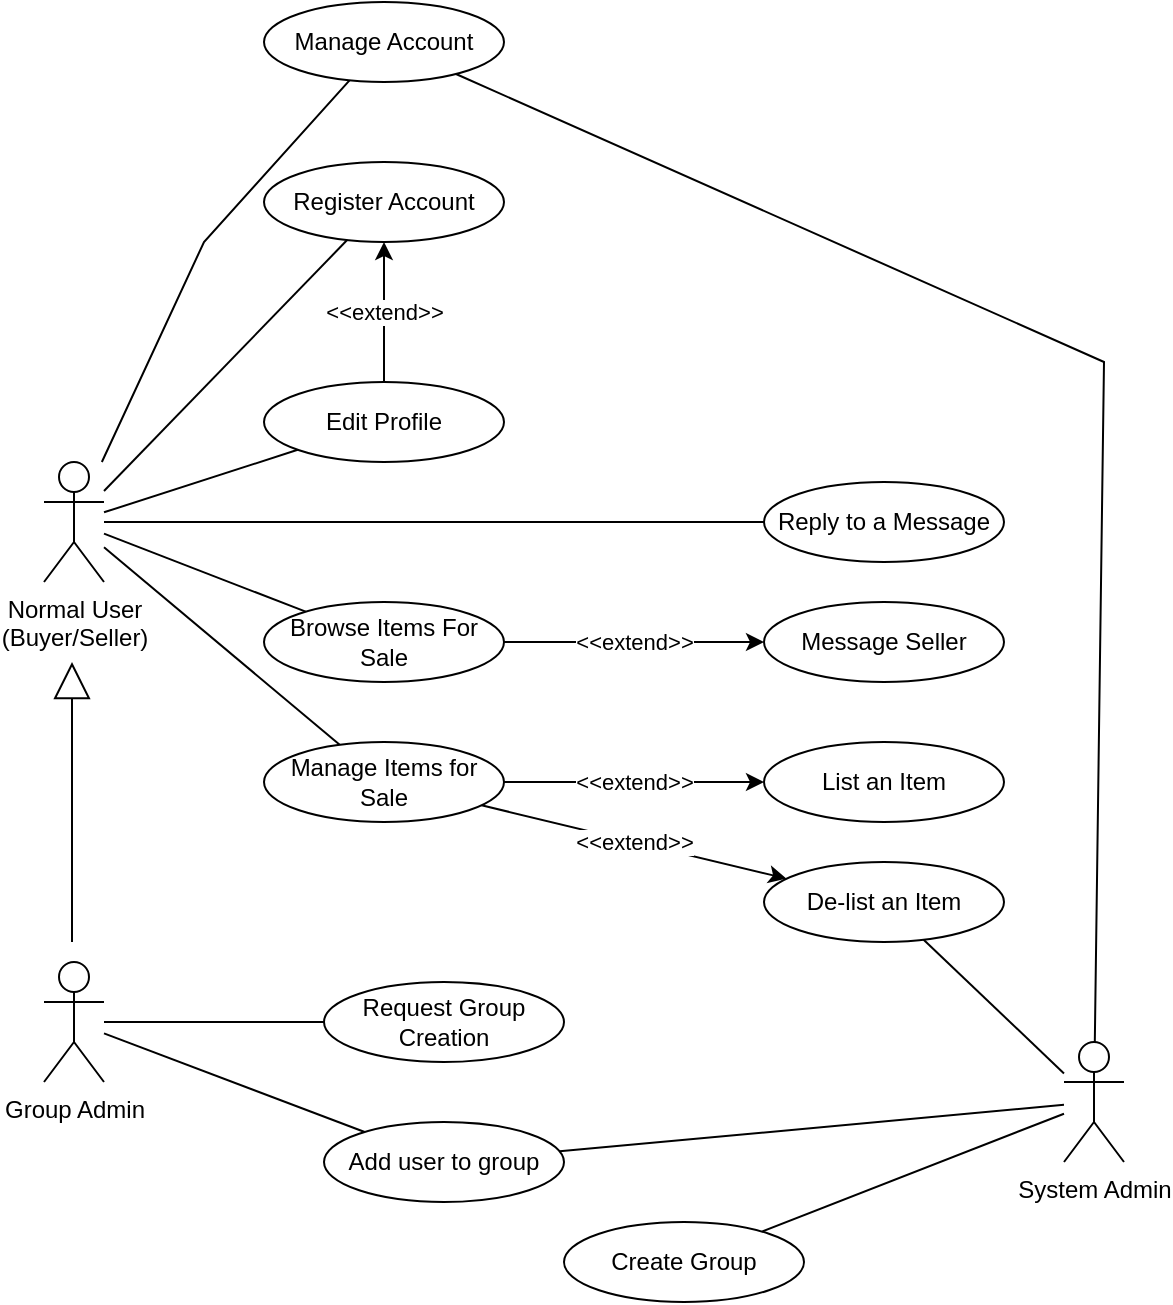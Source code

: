 <mxfile version="22.0.3" type="device">
  <diagram name="Page-1" id="7VMl0kFuAjZcLwSX5T4Z">
    <mxGraphModel dx="1687" dy="1040" grid="1" gridSize="10" guides="1" tooltips="1" connect="1" arrows="1" fold="1" page="1" pageScale="1" pageWidth="850" pageHeight="1100" math="0" shadow="0">
      <root>
        <mxCell id="0" />
        <mxCell id="1" parent="0" />
        <mxCell id="mftugDNYEcWoe63v2izD-27" style="edgeStyle=none;shape=connector;rounded=0;orthogonalLoop=1;jettySize=auto;html=1;labelBackgroundColor=default;strokeColor=default;align=center;verticalAlign=middle;fontFamily=Helvetica;fontSize=11;fontColor=default;startArrow=none;startFill=0;endArrow=none;endFill=0;" edge="1" parent="1" source="mftugDNYEcWoe63v2izD-1" target="mftugDNYEcWoe63v2izD-10">
          <mxGeometry relative="1" as="geometry" />
        </mxCell>
        <mxCell id="mftugDNYEcWoe63v2izD-28" style="edgeStyle=none;shape=connector;rounded=0;orthogonalLoop=1;jettySize=auto;html=1;labelBackgroundColor=default;strokeColor=default;align=center;verticalAlign=middle;fontFamily=Helvetica;fontSize=11;fontColor=default;startArrow=none;startFill=0;endArrow=none;endFill=0;" edge="1" parent="1" source="mftugDNYEcWoe63v2izD-1" target="mftugDNYEcWoe63v2izD-12">
          <mxGeometry relative="1" as="geometry">
            <Array as="points">
              <mxPoint x="130" y="200" />
            </Array>
          </mxGeometry>
        </mxCell>
        <mxCell id="mftugDNYEcWoe63v2izD-29" style="edgeStyle=none;shape=connector;rounded=0;orthogonalLoop=1;jettySize=auto;html=1;labelBackgroundColor=default;strokeColor=default;align=center;verticalAlign=middle;fontFamily=Helvetica;fontSize=11;fontColor=default;startArrow=none;startFill=0;endArrow=none;endFill=0;" edge="1" parent="1" source="mftugDNYEcWoe63v2izD-1" target="mftugDNYEcWoe63v2izD-11">
          <mxGeometry relative="1" as="geometry" />
        </mxCell>
        <mxCell id="mftugDNYEcWoe63v2izD-30" style="edgeStyle=none;shape=connector;rounded=0;orthogonalLoop=1;jettySize=auto;html=1;labelBackgroundColor=default;strokeColor=default;align=center;verticalAlign=middle;fontFamily=Helvetica;fontSize=11;fontColor=default;startArrow=none;startFill=0;endArrow=none;endFill=0;" edge="1" parent="1" source="mftugDNYEcWoe63v2izD-1" target="mftugDNYEcWoe63v2izD-22">
          <mxGeometry relative="1" as="geometry" />
        </mxCell>
        <mxCell id="mftugDNYEcWoe63v2izD-36" style="edgeStyle=none;shape=connector;rounded=0;orthogonalLoop=1;jettySize=auto;html=1;labelBackgroundColor=default;strokeColor=default;align=center;verticalAlign=middle;fontFamily=Helvetica;fontSize=11;fontColor=default;startArrow=none;startFill=0;endArrow=none;endFill=0;" edge="1" parent="1" source="mftugDNYEcWoe63v2izD-1" target="mftugDNYEcWoe63v2izD-34">
          <mxGeometry relative="1" as="geometry" />
        </mxCell>
        <mxCell id="mftugDNYEcWoe63v2izD-1" value="Normal User&lt;br&gt;(Buyer/Seller)" style="shape=umlActor;verticalLabelPosition=bottom;verticalAlign=top;html=1;" vertex="1" parent="1">
          <mxGeometry x="50" y="310" width="30" height="60" as="geometry" />
        </mxCell>
        <mxCell id="mftugDNYEcWoe63v2izD-40" style="edgeStyle=none;shape=connector;rounded=0;orthogonalLoop=1;jettySize=auto;html=1;labelBackgroundColor=default;strokeColor=default;align=center;verticalAlign=middle;fontFamily=Helvetica;fontSize=11;fontColor=default;startArrow=none;startFill=0;endArrow=none;endFill=0;" edge="1" parent="1" source="mftugDNYEcWoe63v2izD-4" target="mftugDNYEcWoe63v2izD-31">
          <mxGeometry relative="1" as="geometry" />
        </mxCell>
        <mxCell id="mftugDNYEcWoe63v2izD-43" style="edgeStyle=none;shape=connector;rounded=0;orthogonalLoop=1;jettySize=auto;html=1;labelBackgroundColor=default;strokeColor=default;align=center;verticalAlign=middle;fontFamily=Helvetica;fontSize=11;fontColor=default;startArrow=none;startFill=0;endArrow=none;endFill=0;" edge="1" parent="1" source="mftugDNYEcWoe63v2izD-4" target="mftugDNYEcWoe63v2izD-42">
          <mxGeometry relative="1" as="geometry" />
        </mxCell>
        <mxCell id="mftugDNYEcWoe63v2izD-4" value="Group Admin" style="shape=umlActor;verticalLabelPosition=bottom;verticalAlign=top;html=1;" vertex="1" parent="1">
          <mxGeometry x="50" y="560" width="30" height="60" as="geometry" />
        </mxCell>
        <mxCell id="mftugDNYEcWoe63v2izD-41" style="edgeStyle=none;shape=connector;rounded=0;orthogonalLoop=1;jettySize=auto;html=1;labelBackgroundColor=default;strokeColor=default;align=center;verticalAlign=middle;fontFamily=Helvetica;fontSize=11;fontColor=default;startArrow=none;startFill=0;endArrow=none;endFill=0;" edge="1" parent="1" source="mftugDNYEcWoe63v2izD-5" target="mftugDNYEcWoe63v2izD-32">
          <mxGeometry relative="1" as="geometry" />
        </mxCell>
        <mxCell id="mftugDNYEcWoe63v2izD-44" style="edgeStyle=none;shape=connector;rounded=0;orthogonalLoop=1;jettySize=auto;html=1;labelBackgroundColor=default;strokeColor=default;align=center;verticalAlign=middle;fontFamily=Helvetica;fontSize=11;fontColor=default;startArrow=none;startFill=0;endArrow=none;endFill=0;" edge="1" parent="1" source="mftugDNYEcWoe63v2izD-5" target="mftugDNYEcWoe63v2izD-42">
          <mxGeometry relative="1" as="geometry" />
        </mxCell>
        <mxCell id="mftugDNYEcWoe63v2izD-45" style="edgeStyle=none;shape=connector;rounded=0;orthogonalLoop=1;jettySize=auto;html=1;labelBackgroundColor=default;strokeColor=default;align=center;verticalAlign=middle;fontFamily=Helvetica;fontSize=11;fontColor=default;startArrow=none;startFill=0;endArrow=none;endFill=0;" edge="1" parent="1" source="mftugDNYEcWoe63v2izD-5" target="mftugDNYEcWoe63v2izD-37">
          <mxGeometry relative="1" as="geometry" />
        </mxCell>
        <mxCell id="mftugDNYEcWoe63v2izD-46" style="edgeStyle=none;shape=connector;rounded=0;orthogonalLoop=1;jettySize=auto;html=1;labelBackgroundColor=default;strokeColor=default;align=center;verticalAlign=middle;fontFamily=Helvetica;fontSize=11;fontColor=default;startArrow=none;startFill=0;endArrow=none;endFill=0;" edge="1" parent="1" source="mftugDNYEcWoe63v2izD-5" target="mftugDNYEcWoe63v2izD-12">
          <mxGeometry relative="1" as="geometry">
            <Array as="points">
              <mxPoint x="580" y="260" />
            </Array>
          </mxGeometry>
        </mxCell>
        <mxCell id="mftugDNYEcWoe63v2izD-5" value="System Admin" style="shape=umlActor;verticalLabelPosition=bottom;verticalAlign=top;html=1;" vertex="1" parent="1">
          <mxGeometry x="560" y="600" width="30" height="60" as="geometry" />
        </mxCell>
        <mxCell id="mftugDNYEcWoe63v2izD-8" value="" style="endArrow=block;endSize=16;endFill=0;html=1;rounded=0;" edge="1" parent="1">
          <mxGeometry width="160" relative="1" as="geometry">
            <mxPoint x="64" y="550" as="sourcePoint" />
            <mxPoint x="64" y="410" as="targetPoint" />
          </mxGeometry>
        </mxCell>
        <mxCell id="mftugDNYEcWoe63v2izD-18" style="edgeStyle=none;shape=connector;rounded=0;orthogonalLoop=1;jettySize=auto;html=1;labelBackgroundColor=default;strokeColor=default;align=center;verticalAlign=middle;fontFamily=Helvetica;fontSize=11;fontColor=default;startArrow=none;startFill=0;endArrow=none;endFill=0;" edge="1" parent="1" source="mftugDNYEcWoe63v2izD-9" target="mftugDNYEcWoe63v2izD-1">
          <mxGeometry relative="1" as="geometry" />
        </mxCell>
        <mxCell id="mftugDNYEcWoe63v2izD-9" value="Register Account" style="ellipse;whiteSpace=wrap;html=1;" vertex="1" parent="1">
          <mxGeometry x="160" y="160" width="120" height="40" as="geometry" />
        </mxCell>
        <mxCell id="mftugDNYEcWoe63v2izD-26" value="&amp;lt;&amp;lt;extend&amp;gt;&amp;gt;" style="edgeStyle=none;shape=connector;rounded=0;orthogonalLoop=1;jettySize=auto;html=1;labelBackgroundColor=default;strokeColor=default;align=center;verticalAlign=middle;fontFamily=Helvetica;fontSize=11;fontColor=default;startArrow=none;startFill=0;endArrow=classic;endFill=1;" edge="1" parent="1" source="mftugDNYEcWoe63v2izD-10" target="mftugDNYEcWoe63v2izD-9">
          <mxGeometry relative="1" as="geometry" />
        </mxCell>
        <mxCell id="mftugDNYEcWoe63v2izD-10" value="Edit Profile" style="ellipse;whiteSpace=wrap;html=1;" vertex="1" parent="1">
          <mxGeometry x="160" y="270" width="120" height="40" as="geometry" />
        </mxCell>
        <mxCell id="mftugDNYEcWoe63v2izD-21" value="&amp;lt;&amp;lt;extend&amp;gt;&amp;gt;" style="edgeStyle=none;shape=connector;rounded=0;orthogonalLoop=1;jettySize=auto;html=1;labelBackgroundColor=default;strokeColor=default;align=center;verticalAlign=middle;fontFamily=Helvetica;fontSize=11;fontColor=default;startArrow=none;startFill=0;endArrow=classic;endFill=1;" edge="1" parent="1" source="mftugDNYEcWoe63v2izD-11" target="mftugDNYEcWoe63v2izD-19">
          <mxGeometry relative="1" as="geometry" />
        </mxCell>
        <mxCell id="mftugDNYEcWoe63v2izD-11" value="Browse Items For Sale" style="ellipse;whiteSpace=wrap;html=1;" vertex="1" parent="1">
          <mxGeometry x="160" y="380" width="120" height="40" as="geometry" />
        </mxCell>
        <mxCell id="mftugDNYEcWoe63v2izD-12" value="Manage Account" style="ellipse;whiteSpace=wrap;html=1;" vertex="1" parent="1">
          <mxGeometry x="160" y="80" width="120" height="40" as="geometry" />
        </mxCell>
        <mxCell id="mftugDNYEcWoe63v2izD-19" value="Message Seller" style="ellipse;whiteSpace=wrap;html=1;" vertex="1" parent="1">
          <mxGeometry x="410" y="380" width="120" height="40" as="geometry" />
        </mxCell>
        <mxCell id="mftugDNYEcWoe63v2izD-22" value="Reply to a Message" style="ellipse;whiteSpace=wrap;html=1;" vertex="1" parent="1">
          <mxGeometry x="410" y="320" width="120" height="40" as="geometry" />
        </mxCell>
        <mxCell id="mftugDNYEcWoe63v2izD-31" value="Request Group Creation" style="ellipse;whiteSpace=wrap;html=1;" vertex="1" parent="1">
          <mxGeometry x="190" y="570" width="120" height="40" as="geometry" />
        </mxCell>
        <mxCell id="mftugDNYEcWoe63v2izD-32" value="Create Group" style="ellipse;whiteSpace=wrap;html=1;" vertex="1" parent="1">
          <mxGeometry x="310" y="690" width="120" height="40" as="geometry" />
        </mxCell>
        <mxCell id="mftugDNYEcWoe63v2izD-33" value="List an Item" style="ellipse;whiteSpace=wrap;html=1;" vertex="1" parent="1">
          <mxGeometry x="410" y="450" width="120" height="40" as="geometry" />
        </mxCell>
        <mxCell id="mftugDNYEcWoe63v2izD-35" value="&amp;lt;&amp;lt;extend&amp;gt;&amp;gt;" style="edgeStyle=none;shape=connector;rounded=0;orthogonalLoop=1;jettySize=auto;html=1;labelBackgroundColor=default;strokeColor=default;align=center;verticalAlign=middle;fontFamily=Helvetica;fontSize=11;fontColor=default;startArrow=none;startFill=0;endArrow=classic;endFill=1;" edge="1" parent="1" source="mftugDNYEcWoe63v2izD-34" target="mftugDNYEcWoe63v2izD-33">
          <mxGeometry relative="1" as="geometry" />
        </mxCell>
        <mxCell id="mftugDNYEcWoe63v2izD-39" value="&amp;lt;&amp;lt;extend&amp;gt;&amp;gt;" style="edgeStyle=none;shape=connector;rounded=0;orthogonalLoop=1;jettySize=auto;html=1;labelBackgroundColor=default;strokeColor=default;align=center;verticalAlign=middle;fontFamily=Helvetica;fontSize=11;fontColor=default;startArrow=none;startFill=0;endArrow=classic;endFill=1;" edge="1" parent="1" source="mftugDNYEcWoe63v2izD-34" target="mftugDNYEcWoe63v2izD-37">
          <mxGeometry relative="1" as="geometry" />
        </mxCell>
        <mxCell id="mftugDNYEcWoe63v2izD-34" value="Manage Items for Sale" style="ellipse;whiteSpace=wrap;html=1;" vertex="1" parent="1">
          <mxGeometry x="160" y="450" width="120" height="40" as="geometry" />
        </mxCell>
        <mxCell id="mftugDNYEcWoe63v2izD-37" value="De-list an Item" style="ellipse;whiteSpace=wrap;html=1;" vertex="1" parent="1">
          <mxGeometry x="410" y="510" width="120" height="40" as="geometry" />
        </mxCell>
        <mxCell id="mftugDNYEcWoe63v2izD-42" value="Add user to group" style="ellipse;whiteSpace=wrap;html=1;" vertex="1" parent="1">
          <mxGeometry x="190" y="640" width="120" height="40" as="geometry" />
        </mxCell>
      </root>
    </mxGraphModel>
  </diagram>
</mxfile>
